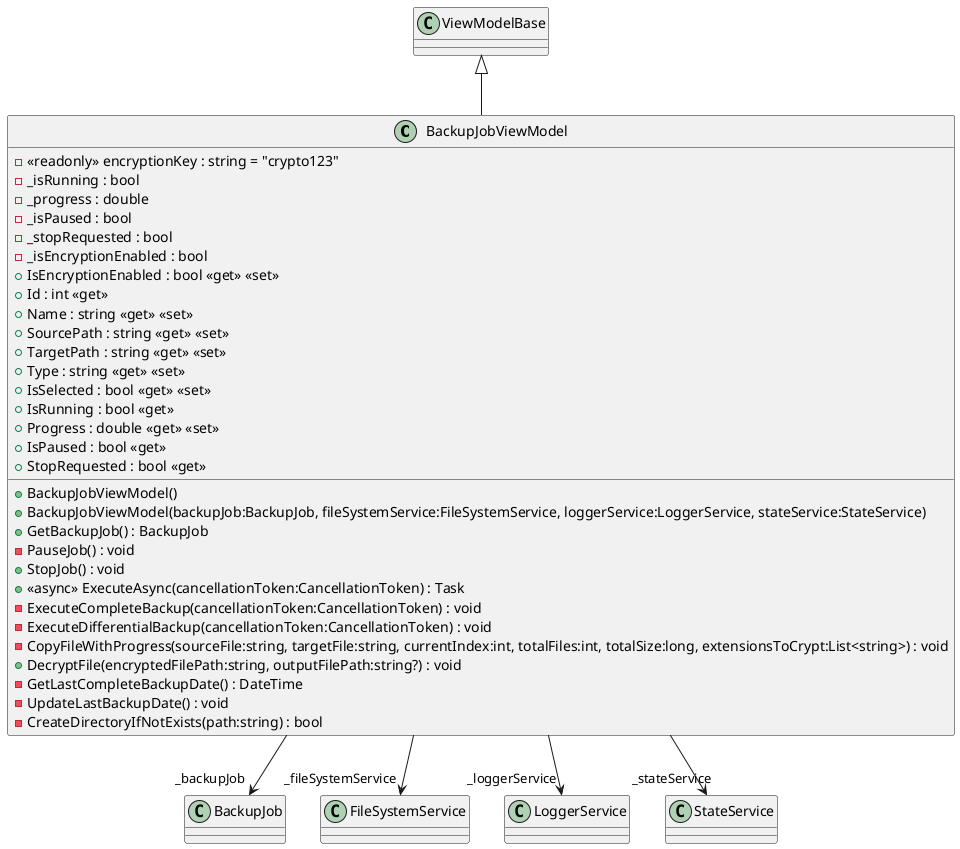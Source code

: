 @startuml
class BackupJobViewModel {
    - <<readonly>> encryptionKey : string = "crypto123"
    - _isRunning : bool
    - _progress : double
    - _isPaused : bool
    - _stopRequested : bool
    - _isEncryptionEnabled : bool
    + IsEncryptionEnabled : bool <<get>> <<set>>
    + BackupJobViewModel()
    + BackupJobViewModel(backupJob:BackupJob, fileSystemService:FileSystemService, loggerService:LoggerService, stateService:StateService)
    + Id : int <<get>>
    + Name : string <<get>> <<set>>
    + SourcePath : string <<get>> <<set>>
    + TargetPath : string <<get>> <<set>>
    + Type : string <<get>> <<set>>
    + IsSelected : bool <<get>> <<set>>
    + IsRunning : bool <<get>>
    + Progress : double <<get>> <<set>>
    + IsPaused : bool <<get>>
    + StopRequested : bool <<get>>
    + GetBackupJob() : BackupJob
    - PauseJob() : void
    + StopJob() : void
    + <<async>> ExecuteAsync(cancellationToken:CancellationToken) : Task
    - ExecuteCompleteBackup(cancellationToken:CancellationToken) : void
    - ExecuteDifferentialBackup(cancellationToken:CancellationToken) : void
    - CopyFileWithProgress(sourceFile:string, targetFile:string, currentIndex:int, totalFiles:int, totalSize:long, extensionsToCrypt:List<string>) : void
    + DecryptFile(encryptedFilePath:string, outputFilePath:string?) : void
    - GetLastCompleteBackupDate() : DateTime
    - UpdateLastBackupDate() : void
    - CreateDirectoryIfNotExists(path:string) : bool
}
ViewModelBase <|-- BackupJobViewModel
BackupJobViewModel --> "_backupJob" BackupJob
BackupJobViewModel --> "_fileSystemService" FileSystemService
BackupJobViewModel --> "_loggerService" LoggerService
BackupJobViewModel --> "_stateService" StateService
@enduml
